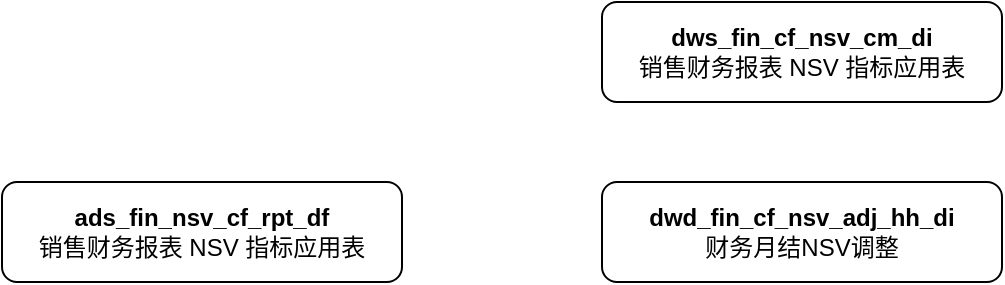 <mxfile version="26.0.14">
  <diagram name="第 1 页" id="yCVcIyTOCZYH85aR5Unp">
    <mxGraphModel dx="1050" dy="1821" grid="1" gridSize="10" guides="1" tooltips="1" connect="1" arrows="1" fold="1" page="1" pageScale="1" pageWidth="827" pageHeight="1169" math="0" shadow="0">
      <root>
        <mxCell id="0" />
        <mxCell id="1" parent="0" />
        <mxCell id="tR0_oq1lKLPy9Ii8GGcT-2" value="&lt;b&gt;ads_fin_nsv_cf_rpt_df&lt;/b&gt;&lt;div&gt;销售财务报表 NSV 指标应用表&lt;/div&gt;" style="rounded=1;whiteSpace=wrap;html=1;" parent="1" vertex="1">
          <mxGeometry x="80" y="60" width="200" height="50" as="geometry" />
        </mxCell>
        <mxCell id="RX08VAxo57eMM2NK6fA--1" value="&lt;b&gt;dws_fin_cf_nsv_cm_di&lt;/b&gt;&lt;br&gt;&lt;div&gt;销售财务报表 NSV 指标应用表&lt;/div&gt;" style="rounded=1;whiteSpace=wrap;html=1;" vertex="1" parent="1">
          <mxGeometry x="380" y="-30" width="200" height="50" as="geometry" />
        </mxCell>
        <mxCell id="RX08VAxo57eMM2NK6fA--2" value="&lt;b&gt;dwd_fin_cf_nsv_adj_hh_di&lt;/b&gt;&lt;br&gt;&lt;div&gt;财务月结NSV调整&lt;/div&gt;" style="rounded=1;whiteSpace=wrap;html=1;" vertex="1" parent="1">
          <mxGeometry x="380" y="60" width="200" height="50" as="geometry" />
        </mxCell>
      </root>
    </mxGraphModel>
  </diagram>
</mxfile>
